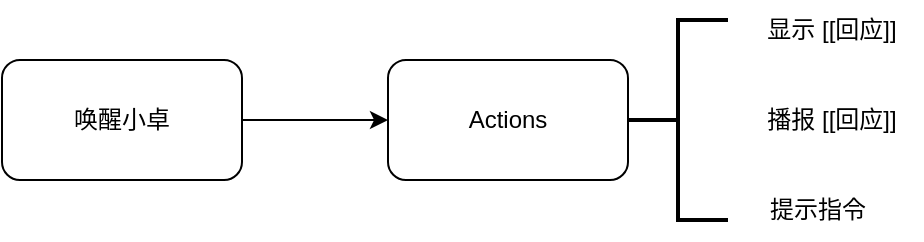 <mxfile version="21.7.5" type="github">
  <diagram name="Page-1" id="c7558073-3199-34d8-9f00-42111426c3f3">
    <mxGraphModel dx="989" dy="521" grid="1" gridSize="10" guides="1" tooltips="1" connect="1" arrows="1" fold="1" page="1" pageScale="1" pageWidth="826" pageHeight="1169" background="none" math="0" shadow="0">
      <root>
        <mxCell id="0" />
        <mxCell id="1" parent="0" />
        <mxCell id="fiwy8MtEHaPNP4IAkZbd-101" value="" style="edgeStyle=orthogonalEdgeStyle;rounded=0;orthogonalLoop=1;jettySize=auto;html=1;" edge="1" parent="1" source="fiwy8MtEHaPNP4IAkZbd-99" target="fiwy8MtEHaPNP4IAkZbd-100">
          <mxGeometry relative="1" as="geometry" />
        </mxCell>
        <mxCell id="fiwy8MtEHaPNP4IAkZbd-99" value="唤醒小卓" style="rounded=1;whiteSpace=wrap;html=1;" vertex="1" parent="1">
          <mxGeometry x="220" y="260" width="120" height="60" as="geometry" />
        </mxCell>
        <mxCell id="fiwy8MtEHaPNP4IAkZbd-100" value="Actions" style="rounded=1;whiteSpace=wrap;html=1;" vertex="1" parent="1">
          <mxGeometry x="413" y="260" width="120" height="60" as="geometry" />
        </mxCell>
        <mxCell id="fiwy8MtEHaPNP4IAkZbd-103" value="" style="strokeWidth=2;html=1;shape=mxgraph.flowchart.annotation_2;align=left;labelPosition=right;pointerEvents=1;" vertex="1" parent="1">
          <mxGeometry x="533" y="240" width="50" height="100" as="geometry" />
        </mxCell>
        <mxCell id="fiwy8MtEHaPNP4IAkZbd-104" value="显示&amp;nbsp;[[回应]]" style="text;html=1;strokeColor=none;fillColor=none;align=center;verticalAlign=middle;whiteSpace=wrap;rounded=0;" vertex="1" parent="1">
          <mxGeometry x="590" y="230" width="90" height="30" as="geometry" />
        </mxCell>
        <mxCell id="fiwy8MtEHaPNP4IAkZbd-105" value="播报 [[回应]]" style="text;html=1;strokeColor=none;fillColor=none;align=center;verticalAlign=middle;whiteSpace=wrap;rounded=0;" vertex="1" parent="1">
          <mxGeometry x="590" y="275" width="90" height="30" as="geometry" />
        </mxCell>
        <mxCell id="fiwy8MtEHaPNP4IAkZbd-106" value="提示指令" style="text;html=1;strokeColor=none;fillColor=none;align=center;verticalAlign=middle;whiteSpace=wrap;rounded=0;" vertex="1" parent="1">
          <mxGeometry x="583" y="320" width="90" height="30" as="geometry" />
        </mxCell>
      </root>
    </mxGraphModel>
  </diagram>
</mxfile>
